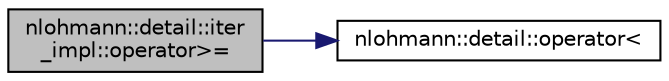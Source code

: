 digraph "nlohmann::detail::iter_impl::operator&gt;="
{
 // INTERACTIVE_SVG=YES
  edge [fontname="Helvetica",fontsize="10",labelfontname="Helvetica",labelfontsize="10"];
  node [fontname="Helvetica",fontsize="10",shape=record];
  rankdir="LR";
  Node56 [label="nlohmann::detail::iter\l_impl::operator\>=",height=0.2,width=0.4,color="black", fillcolor="grey75", style="filled", fontcolor="black"];
  Node56 -> Node57 [color="midnightblue",fontsize="10",style="solid"];
  Node57 [label="nlohmann::detail::operator\<",height=0.2,width=0.4,color="black", fillcolor="white", style="filled",URL="$namespacenlohmann_1_1detail.html#a09169efff3bd1771fff29bd92cea19e0",tooltip="comparison operator for JSON types "];
}
